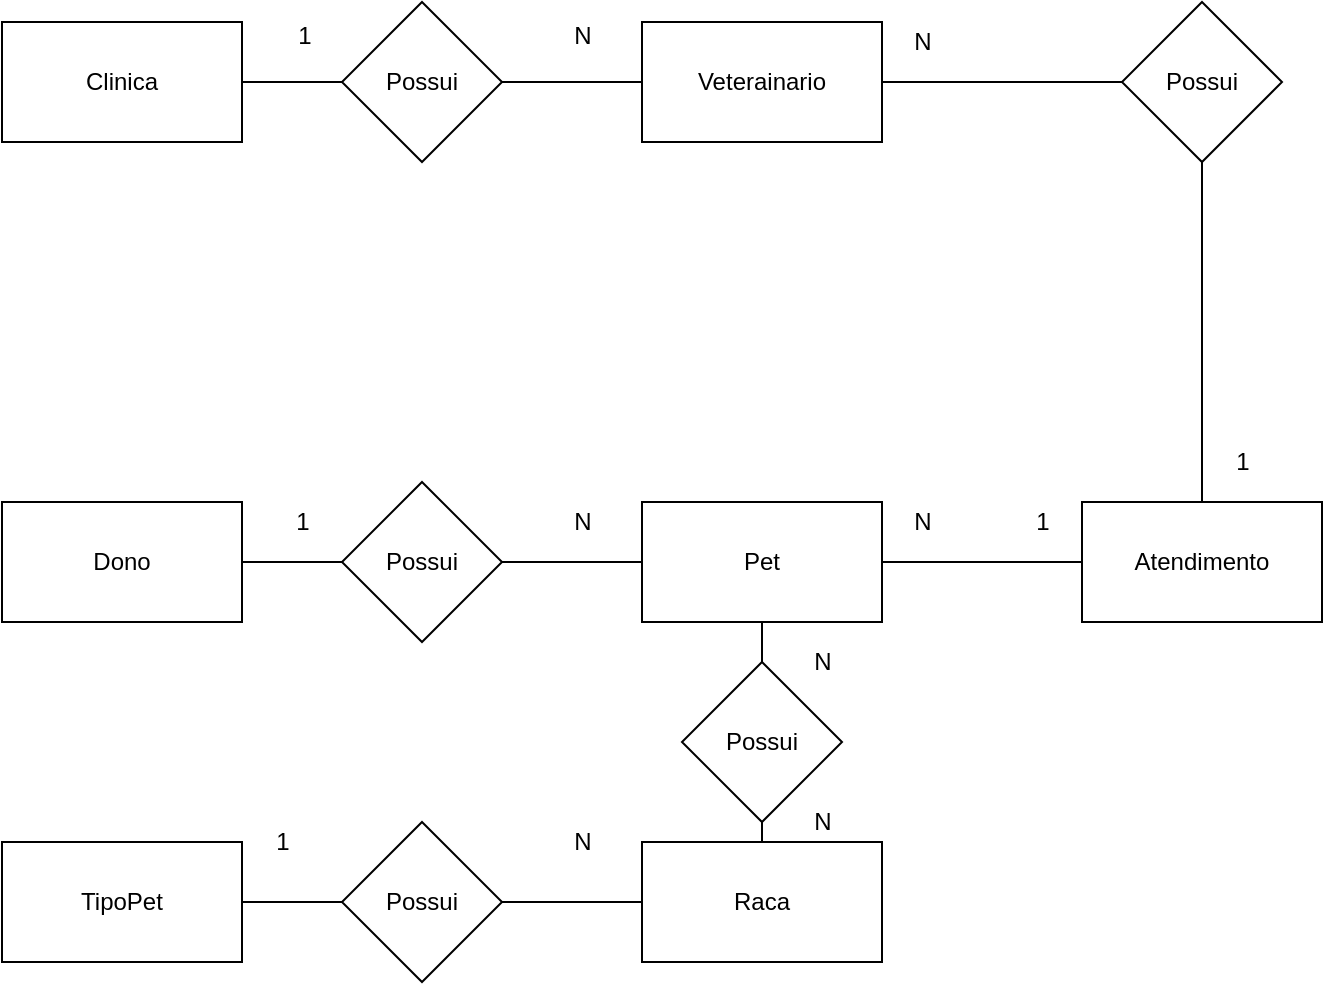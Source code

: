 <mxfile version="12.5.8" type="device" pages="4"><diagram id="fKq5GFA0PTf6coMCnszv" name="Conceitual"><mxGraphModel dx="1038" dy="531" grid="1" gridSize="10" guides="1" tooltips="1" connect="1" arrows="1" fold="1" page="1" pageScale="1" pageWidth="827" pageHeight="1169" math="0" shadow="0"><root><mxCell id="0"/><mxCell id="1" parent="0"/><mxCell id="CNKsDpynI9GaIOHdUvvq-9" style="edgeStyle=orthogonalEdgeStyle;rounded=0;orthogonalLoop=1;jettySize=auto;html=1;entryX=0.25;entryY=0.5;entryDx=0;entryDy=0;entryPerimeter=0;" edge="1" parent="1" source="CNKsDpynI9GaIOHdUvvq-1" target="CNKsDpynI9GaIOHdUvvq-8"><mxGeometry relative="1" as="geometry"/></mxCell><mxCell id="CNKsDpynI9GaIOHdUvvq-1" value="Clinica" style="rounded=0;whiteSpace=wrap;html=1;" vertex="1" parent="1"><mxGeometry x="80" y="90" width="120" height="60" as="geometry"/></mxCell><mxCell id="CNKsDpynI9GaIOHdUvvq-13" style="edgeStyle=orthogonalEdgeStyle;rounded=0;orthogonalLoop=1;jettySize=auto;html=1;strokeColor=#000000;endArrow=none;endFill=0;" edge="1" parent="1" source="CNKsDpynI9GaIOHdUvvq-2" target="CNKsDpynI9GaIOHdUvvq-8"><mxGeometry relative="1" as="geometry"/></mxCell><mxCell id="CNKsDpynI9GaIOHdUvvq-26" style="edgeStyle=orthogonalEdgeStyle;rounded=0;orthogonalLoop=1;jettySize=auto;html=1;endArrow=none;endFill=0;strokeColor=#000000;" edge="1" parent="1" source="CNKsDpynI9GaIOHdUvvq-2" target="CNKsDpynI9GaIOHdUvvq-25"><mxGeometry relative="1" as="geometry"/></mxCell><mxCell id="CNKsDpynI9GaIOHdUvvq-2" value="Veterainario" style="rounded=0;whiteSpace=wrap;html=1;" vertex="1" parent="1"><mxGeometry x="400" y="90" width="120" height="60" as="geometry"/></mxCell><mxCell id="CNKsDpynI9GaIOHdUvvq-17" style="edgeStyle=orthogonalEdgeStyle;rounded=0;orthogonalLoop=1;jettySize=auto;html=1;endArrow=none;endFill=0;strokeColor=#000000;" edge="1" parent="1" source="CNKsDpynI9GaIOHdUvvq-3" target="CNKsDpynI9GaIOHdUvvq-16"><mxGeometry relative="1" as="geometry"/></mxCell><mxCell id="CNKsDpynI9GaIOHdUvvq-3" value="Dono" style="rounded=0;whiteSpace=wrap;html=1;" vertex="1" parent="1"><mxGeometry x="80" y="330" width="120" height="60" as="geometry"/></mxCell><mxCell id="CNKsDpynI9GaIOHdUvvq-20" style="edgeStyle=orthogonalEdgeStyle;rounded=0;orthogonalLoop=1;jettySize=auto;html=1;endArrow=none;endFill=0;strokeColor=#000000;" edge="1" parent="1" source="CNKsDpynI9GaIOHdUvvq-4" target="CNKsDpynI9GaIOHdUvvq-5"><mxGeometry relative="1" as="geometry"/></mxCell><mxCell id="CNKsDpynI9GaIOHdUvvq-4" value="TipoPet" style="rounded=0;whiteSpace=wrap;html=1;" vertex="1" parent="1"><mxGeometry x="80" y="500" width="120" height="60" as="geometry"/></mxCell><mxCell id="CNKsDpynI9GaIOHdUvvq-5" value="Raca" style="rounded=0;whiteSpace=wrap;html=1;" vertex="1" parent="1"><mxGeometry x="400" y="500" width="120" height="60" as="geometry"/></mxCell><mxCell id="CNKsDpynI9GaIOHdUvvq-18" style="edgeStyle=orthogonalEdgeStyle;rounded=0;orthogonalLoop=1;jettySize=auto;html=1;entryX=1;entryY=0.5;entryDx=0;entryDy=0;endArrow=none;endFill=0;strokeColor=#000000;" edge="1" parent="1" source="CNKsDpynI9GaIOHdUvvq-6" target="CNKsDpynI9GaIOHdUvvq-16"><mxGeometry relative="1" as="geometry"/></mxCell><mxCell id="CNKsDpynI9GaIOHdUvvq-19" style="edgeStyle=orthogonalEdgeStyle;rounded=0;orthogonalLoop=1;jettySize=auto;html=1;endArrow=none;endFill=0;strokeColor=#000000;" edge="1" parent="1" source="CNKsDpynI9GaIOHdUvvq-6" target="CNKsDpynI9GaIOHdUvvq-5"><mxGeometry relative="1" as="geometry"/></mxCell><mxCell id="CNKsDpynI9GaIOHdUvvq-21" style="edgeStyle=orthogonalEdgeStyle;rounded=0;orthogonalLoop=1;jettySize=auto;html=1;endArrow=none;endFill=0;strokeColor=#000000;" edge="1" parent="1" source="CNKsDpynI9GaIOHdUvvq-6"><mxGeometry relative="1" as="geometry"><mxPoint x="630" y="360" as="targetPoint"/><Array as="points"><mxPoint x="610" y="360"/><mxPoint x="610" y="360"/></Array></mxGeometry></mxCell><mxCell id="CNKsDpynI9GaIOHdUvvq-6" value="Pet" style="rounded=0;whiteSpace=wrap;html=1;" vertex="1" parent="1"><mxGeometry x="400" y="330" width="120" height="60" as="geometry"/></mxCell><mxCell id="CNKsDpynI9GaIOHdUvvq-28" style="edgeStyle=orthogonalEdgeStyle;rounded=0;orthogonalLoop=1;jettySize=auto;html=1;endArrow=none;endFill=0;strokeColor=#000000;" edge="1" parent="1" source="CNKsDpynI9GaIOHdUvvq-7" target="CNKsDpynI9GaIOHdUvvq-25"><mxGeometry relative="1" as="geometry"/></mxCell><mxCell id="CNKsDpynI9GaIOHdUvvq-7" value="Atendimento" style="rounded=0;whiteSpace=wrap;html=1;" vertex="1" parent="1"><mxGeometry x="620" y="330" width="120" height="60" as="geometry"/></mxCell><mxCell id="CNKsDpynI9GaIOHdUvvq-8" value="Possui" style="rhombus;whiteSpace=wrap;html=1;" vertex="1" parent="1"><mxGeometry x="250" y="80" width="80" height="80" as="geometry"/></mxCell><mxCell id="CNKsDpynI9GaIOHdUvvq-14" value="1" style="text;html=1;align=center;verticalAlign=middle;resizable=0;points=[];autosize=1;" vertex="1" parent="1"><mxGeometry x="221" y="87" width="20" height="20" as="geometry"/></mxCell><mxCell id="CNKsDpynI9GaIOHdUvvq-15" value="N" style="text;html=1;align=center;verticalAlign=middle;resizable=0;points=[];autosize=1;" vertex="1" parent="1"><mxGeometry x="360" y="87" width="20" height="20" as="geometry"/></mxCell><mxCell id="CNKsDpynI9GaIOHdUvvq-16" value="Possui" style="rhombus;whiteSpace=wrap;html=1;" vertex="1" parent="1"><mxGeometry x="250" y="320" width="80" height="80" as="geometry"/></mxCell><mxCell id="CNKsDpynI9GaIOHdUvvq-24" value="Possui" style="rhombus;whiteSpace=wrap;html=1;" vertex="1" parent="1"><mxGeometry x="250" y="490" width="80" height="80" as="geometry"/></mxCell><mxCell id="CNKsDpynI9GaIOHdUvvq-25" value="Possui" style="rhombus;whiteSpace=wrap;html=1;" vertex="1" parent="1"><mxGeometry x="640" y="80" width="80" height="80" as="geometry"/></mxCell><mxCell id="CNKsDpynI9GaIOHdUvvq-29" value="1" style="text;html=1;align=center;verticalAlign=middle;resizable=0;points=[];autosize=1;" vertex="1" parent="1"><mxGeometry x="220" y="330" width="20" height="20" as="geometry"/></mxCell><mxCell id="CNKsDpynI9GaIOHdUvvq-30" value="N" style="text;html=1;align=center;verticalAlign=middle;resizable=0;points=[];autosize=1;" vertex="1" parent="1"><mxGeometry x="360" y="330" width="20" height="20" as="geometry"/></mxCell><mxCell id="CNKsDpynI9GaIOHdUvvq-31" value="N" style="text;html=1;align=center;verticalAlign=middle;resizable=0;points=[];autosize=1;" vertex="1" parent="1"><mxGeometry x="360" y="490" width="20" height="20" as="geometry"/></mxCell><mxCell id="CNKsDpynI9GaIOHdUvvq-32" value="1" style="text;html=1;align=center;verticalAlign=middle;resizable=0;points=[];autosize=1;" vertex="1" parent="1"><mxGeometry x="210" y="490" width="20" height="20" as="geometry"/></mxCell><mxCell id="CNKsDpynI9GaIOHdUvvq-34" value="Possui" style="rhombus;whiteSpace=wrap;html=1;" vertex="1" parent="1"><mxGeometry x="420" y="410" width="80" height="80" as="geometry"/></mxCell><mxCell id="CNKsDpynI9GaIOHdUvvq-35" value="N" style="text;html=1;align=center;verticalAlign=middle;resizable=0;points=[];autosize=1;" vertex="1" parent="1"><mxGeometry x="530" y="90" width="20" height="20" as="geometry"/></mxCell><mxCell id="CNKsDpynI9GaIOHdUvvq-36" value="1" style="text;html=1;align=center;verticalAlign=middle;resizable=0;points=[];autosize=1;" vertex="1" parent="1"><mxGeometry x="690" y="300" width="20" height="20" as="geometry"/></mxCell><mxCell id="CNKsDpynI9GaIOHdUvvq-37" value="1" style="text;html=1;align=center;verticalAlign=middle;resizable=0;points=[];autosize=1;" vertex="1" parent="1"><mxGeometry x="590" y="330" width="20" height="20" as="geometry"/></mxCell><mxCell id="CNKsDpynI9GaIOHdUvvq-38" value="N" style="text;html=1;align=center;verticalAlign=middle;resizable=0;points=[];autosize=1;" vertex="1" parent="1"><mxGeometry x="530" y="330" width="20" height="20" as="geometry"/></mxCell><mxCell id="CNKsDpynI9GaIOHdUvvq-39" value="N" style="text;html=1;align=center;verticalAlign=middle;resizable=0;points=[];autosize=1;" vertex="1" parent="1"><mxGeometry x="480" y="400" width="20" height="20" as="geometry"/></mxCell><mxCell id="CNKsDpynI9GaIOHdUvvq-40" value="N" style="text;html=1;align=center;verticalAlign=middle;resizable=0;points=[];autosize=1;" vertex="1" parent="1"><mxGeometry x="480" y="480" width="20" height="20" as="geometry"/></mxCell></root></mxGraphModel></diagram><diagram id="gGIRLxVgxBj8NI10n_dP" name="Lógico"><mxGraphModel dx="1038" dy="580" grid="1" gridSize="10" guides="1" tooltips="1" connect="1" arrows="1" fold="1" page="1" pageScale="1" pageWidth="827" pageHeight="1169" math="0" shadow="0"><root><mxCell id="Gizi31nJMVWp2FzmYuX1-0"/><mxCell id="Gizi31nJMVWp2FzmYuX1-1" parent="Gizi31nJMVWp2FzmYuX1-0"/><mxCell id="TBB7XOvI_fIXVYLUIfc2-0" value="Clinica" style="swimlane;fontStyle=0;childLayout=stackLayout;horizontal=1;startSize=26;fillColor=#e0e0e0;horizontalStack=0;resizeParent=1;resizeParentMax=0;resizeLast=0;collapsible=1;marginBottom=0;swimlaneFillColor=#ffffff;align=center;fontSize=14;" vertex="1" parent="Gizi31nJMVWp2FzmYuX1-1"><mxGeometry x="40" y="20" width="160" height="118" as="geometry"/></mxCell><mxCell id="TBB7XOvI_fIXVYLUIfc2-1" value="IDClinica" style="shape=partialRectangle;top=0;left=0;right=0;bottom=1;align=left;verticalAlign=middle;fillColor=none;spacingLeft=34;spacingRight=4;overflow=hidden;rotatable=0;points=[[0,0.5],[1,0.5]];portConstraint=eastwest;dropTarget=0;fontStyle=5;fontSize=12;" vertex="1" parent="TBB7XOvI_fIXVYLUIfc2-0"><mxGeometry y="26" width="160" height="30" as="geometry"/></mxCell><mxCell id="TBB7XOvI_fIXVYLUIfc2-2" value="PK" style="shape=partialRectangle;top=0;left=0;bottom=0;fillColor=none;align=left;verticalAlign=middle;spacingLeft=4;spacingRight=4;overflow=hidden;rotatable=0;points=[];portConstraint=eastwest;part=1;fontSize=12;" vertex="1" connectable="0" parent="TBB7XOvI_fIXVYLUIfc2-1"><mxGeometry width="30" height="30" as="geometry"/></mxCell><mxCell id="TBB7XOvI_fIXVYLUIfc2-3" value="Endereco" style="shape=partialRectangle;top=0;left=0;right=0;bottom=0;align=left;verticalAlign=top;fillColor=none;spacingLeft=34;spacingRight=4;overflow=hidden;rotatable=0;points=[[0,0.5],[1,0.5]];portConstraint=eastwest;dropTarget=0;fontSize=12;" vertex="1" parent="TBB7XOvI_fIXVYLUIfc2-0"><mxGeometry y="56" width="160" height="26" as="geometry"/></mxCell><mxCell id="TBB7XOvI_fIXVYLUIfc2-4" value="" style="shape=partialRectangle;top=0;left=0;bottom=0;fillColor=none;align=left;verticalAlign=top;spacingLeft=4;spacingRight=4;overflow=hidden;rotatable=0;points=[];portConstraint=eastwest;part=1;fontSize=12;" vertex="1" connectable="0" parent="TBB7XOvI_fIXVYLUIfc2-3"><mxGeometry width="30" height="26" as="geometry"/></mxCell><mxCell id="TBB7XOvI_fIXVYLUIfc2-5" value="RazaoSocial" style="shape=partialRectangle;top=0;left=0;right=0;bottom=0;align=left;verticalAlign=top;fillColor=none;spacingLeft=34;spacingRight=4;overflow=hidden;rotatable=0;points=[[0,0.5],[1,0.5]];portConstraint=eastwest;dropTarget=0;fontSize=12;" vertex="1" parent="TBB7XOvI_fIXVYLUIfc2-0"><mxGeometry y="82" width="160" height="26" as="geometry"/></mxCell><mxCell id="TBB7XOvI_fIXVYLUIfc2-6" value="" style="shape=partialRectangle;top=0;left=0;bottom=0;fillColor=none;align=left;verticalAlign=top;spacingLeft=4;spacingRight=4;overflow=hidden;rotatable=0;points=[];portConstraint=eastwest;part=1;fontSize=12;" vertex="1" connectable="0" parent="TBB7XOvI_fIXVYLUIfc2-5"><mxGeometry width="30" height="26" as="geometry"/></mxCell><mxCell id="TBB7XOvI_fIXVYLUIfc2-9" value="" style="shape=partialRectangle;top=0;left=0;right=0;bottom=0;align=left;verticalAlign=top;fillColor=none;spacingLeft=34;spacingRight=4;overflow=hidden;rotatable=0;points=[[0,0.5],[1,0.5]];portConstraint=eastwest;dropTarget=0;fontSize=12;" vertex="1" parent="TBB7XOvI_fIXVYLUIfc2-0"><mxGeometry y="108" width="160" height="10" as="geometry"/></mxCell><mxCell id="TBB7XOvI_fIXVYLUIfc2-10" value="" style="shape=partialRectangle;top=0;left=0;bottom=0;fillColor=none;align=left;verticalAlign=top;spacingLeft=4;spacingRight=4;overflow=hidden;rotatable=0;points=[];portConstraint=eastwest;part=1;fontSize=12;" vertex="1" connectable="0" parent="TBB7XOvI_fIXVYLUIfc2-9"><mxGeometry width="30" height="10" as="geometry"/></mxCell><mxCell id="TBB7XOvI_fIXVYLUIfc2-13" value="Dono" style="swimlane;fontStyle=0;childLayout=stackLayout;horizontal=1;startSize=26;fillColor=#e0e0e0;horizontalStack=0;resizeParent=1;resizeParentMax=0;resizeLast=0;collapsible=1;marginBottom=0;swimlaneFillColor=#ffffff;align=center;fontSize=14;" vertex="1" parent="Gizi31nJMVWp2FzmYuX1-1"><mxGeometry x="40" y="200" width="160" height="92" as="geometry"/></mxCell><mxCell id="TBB7XOvI_fIXVYLUIfc2-14" value="IDDono" style="shape=partialRectangle;top=0;left=0;right=0;bottom=1;align=left;verticalAlign=middle;fillColor=none;spacingLeft=34;spacingRight=4;overflow=hidden;rotatable=0;points=[[0,0.5],[1,0.5]];portConstraint=eastwest;dropTarget=0;fontStyle=5;fontSize=12;" vertex="1" parent="TBB7XOvI_fIXVYLUIfc2-13"><mxGeometry y="26" width="160" height="30" as="geometry"/></mxCell><mxCell id="TBB7XOvI_fIXVYLUIfc2-15" value="PK" style="shape=partialRectangle;top=0;left=0;bottom=0;fillColor=none;align=left;verticalAlign=middle;spacingLeft=4;spacingRight=4;overflow=hidden;rotatable=0;points=[];portConstraint=eastwest;part=1;fontSize=12;" vertex="1" connectable="0" parent="TBB7XOvI_fIXVYLUIfc2-14"><mxGeometry width="30" height="30" as="geometry"/></mxCell><mxCell id="TBB7XOvI_fIXVYLUIfc2-16" value="Nome" style="shape=partialRectangle;top=0;left=0;right=0;bottom=0;align=left;verticalAlign=top;fillColor=none;spacingLeft=34;spacingRight=4;overflow=hidden;rotatable=0;points=[[0,0.5],[1,0.5]];portConstraint=eastwest;dropTarget=0;fontSize=12;" vertex="1" parent="TBB7XOvI_fIXVYLUIfc2-13"><mxGeometry y="56" width="160" height="26" as="geometry"/></mxCell><mxCell id="TBB7XOvI_fIXVYLUIfc2-17" value="" style="shape=partialRectangle;top=0;left=0;bottom=0;fillColor=none;align=left;verticalAlign=top;spacingLeft=4;spacingRight=4;overflow=hidden;rotatable=0;points=[];portConstraint=eastwest;part=1;fontSize=12;" vertex="1" connectable="0" parent="TBB7XOvI_fIXVYLUIfc2-16"><mxGeometry width="30" height="26" as="geometry"/></mxCell><mxCell id="TBB7XOvI_fIXVYLUIfc2-22" value="" style="shape=partialRectangle;top=0;left=0;right=0;bottom=0;align=left;verticalAlign=top;fillColor=none;spacingLeft=34;spacingRight=4;overflow=hidden;rotatable=0;points=[[0,0.5],[1,0.5]];portConstraint=eastwest;dropTarget=0;fontSize=12;" vertex="1" parent="TBB7XOvI_fIXVYLUIfc2-13"><mxGeometry y="82" width="160" height="10" as="geometry"/></mxCell><mxCell id="TBB7XOvI_fIXVYLUIfc2-23" value="" style="shape=partialRectangle;top=0;left=0;bottom=0;fillColor=none;align=left;verticalAlign=top;spacingLeft=4;spacingRight=4;overflow=hidden;rotatable=0;points=[];portConstraint=eastwest;part=1;fontSize=12;" vertex="1" connectable="0" parent="TBB7XOvI_fIXVYLUIfc2-22"><mxGeometry width="30" height="10" as="geometry"/></mxCell><mxCell id="TBB7XOvI_fIXVYLUIfc2-24" value="TipoPet" style="swimlane;fontStyle=0;childLayout=stackLayout;horizontal=1;startSize=26;fillColor=#e0e0e0;horizontalStack=0;resizeParent=1;resizeParentMax=0;resizeLast=0;collapsible=1;marginBottom=0;swimlaneFillColor=#ffffff;align=center;fontSize=14;" vertex="1" parent="Gizi31nJMVWp2FzmYuX1-1"><mxGeometry x="40" y="400" width="160" height="82" as="geometry"/></mxCell><mxCell id="TBB7XOvI_fIXVYLUIfc2-25" value="IDTipoPet" style="shape=partialRectangle;top=0;left=0;right=0;bottom=1;align=left;verticalAlign=middle;fillColor=none;spacingLeft=34;spacingRight=4;overflow=hidden;rotatable=0;points=[[0,0.5],[1,0.5]];portConstraint=eastwest;dropTarget=0;fontStyle=5;fontSize=12;" vertex="1" parent="TBB7XOvI_fIXVYLUIfc2-24"><mxGeometry y="26" width="160" height="30" as="geometry"/></mxCell><mxCell id="TBB7XOvI_fIXVYLUIfc2-26" value="PK" style="shape=partialRectangle;top=0;left=0;bottom=0;fillColor=none;align=left;verticalAlign=middle;spacingLeft=4;spacingRight=4;overflow=hidden;rotatable=0;points=[];portConstraint=eastwest;part=1;fontSize=12;" vertex="1" connectable="0" parent="TBB7XOvI_fIXVYLUIfc2-25"><mxGeometry width="30" height="30" as="geometry"/></mxCell><mxCell id="TBB7XOvI_fIXVYLUIfc2-27" value="Titulo" style="shape=partialRectangle;top=0;left=0;right=0;bottom=0;align=left;verticalAlign=top;fillColor=none;spacingLeft=34;spacingRight=4;overflow=hidden;rotatable=0;points=[[0,0.5],[1,0.5]];portConstraint=eastwest;dropTarget=0;fontSize=12;" vertex="1" parent="TBB7XOvI_fIXVYLUIfc2-24"><mxGeometry y="56" width="160" height="26" as="geometry"/></mxCell><mxCell id="TBB7XOvI_fIXVYLUIfc2-28" value="" style="shape=partialRectangle;top=0;left=0;bottom=0;fillColor=none;align=left;verticalAlign=top;spacingLeft=4;spacingRight=4;overflow=hidden;rotatable=0;points=[];portConstraint=eastwest;part=1;fontSize=12;" vertex="1" connectable="0" parent="TBB7XOvI_fIXVYLUIfc2-27"><mxGeometry width="30" height="26" as="geometry"/></mxCell><mxCell id="TBB7XOvI_fIXVYLUIfc2-37" value="Raca" style="swimlane;fontStyle=0;childLayout=stackLayout;horizontal=1;startSize=26;fillColor=#e0e0e0;horizontalStack=0;resizeParent=1;resizeParentMax=0;resizeLast=0;collapsible=1;marginBottom=0;swimlaneFillColor=#ffffff;align=center;fontSize=14;" vertex="1" parent="Gizi31nJMVWp2FzmYuX1-1"><mxGeometry x="280" y="400" width="160" height="118" as="geometry"/></mxCell><mxCell id="TBB7XOvI_fIXVYLUIfc2-38" value="IDRaca" style="shape=partialRectangle;top=0;left=0;right=0;bottom=1;align=left;verticalAlign=middle;fillColor=none;spacingLeft=34;spacingRight=4;overflow=hidden;rotatable=0;points=[[0,0.5],[1,0.5]];portConstraint=eastwest;dropTarget=0;fontStyle=5;fontSize=12;" vertex="1" parent="TBB7XOvI_fIXVYLUIfc2-37"><mxGeometry y="26" width="160" height="30" as="geometry"/></mxCell><mxCell id="TBB7XOvI_fIXVYLUIfc2-39" value="PK" style="shape=partialRectangle;top=0;left=0;bottom=0;fillColor=none;align=left;verticalAlign=middle;spacingLeft=4;spacingRight=4;overflow=hidden;rotatable=0;points=[];portConstraint=eastwest;part=1;fontSize=12;" vertex="1" connectable="0" parent="TBB7XOvI_fIXVYLUIfc2-38"><mxGeometry width="30" height="30" as="geometry"/></mxCell><mxCell id="TBB7XOvI_fIXVYLUIfc2-40" value="Titulo" style="shape=partialRectangle;top=0;left=0;right=0;bottom=0;align=left;verticalAlign=top;fillColor=none;spacingLeft=34;spacingRight=4;overflow=hidden;rotatable=0;points=[[0,0.5],[1,0.5]];portConstraint=eastwest;dropTarget=0;fontSize=12;" vertex="1" parent="TBB7XOvI_fIXVYLUIfc2-37"><mxGeometry y="56" width="160" height="26" as="geometry"/></mxCell><mxCell id="TBB7XOvI_fIXVYLUIfc2-41" value="" style="shape=partialRectangle;top=0;left=0;bottom=0;fillColor=none;align=left;verticalAlign=top;spacingLeft=4;spacingRight=4;overflow=hidden;rotatable=0;points=[];portConstraint=eastwest;part=1;fontSize=12;" vertex="1" connectable="0" parent="TBB7XOvI_fIXVYLUIfc2-40"><mxGeometry width="30" height="26" as="geometry"/></mxCell><mxCell id="TBB7XOvI_fIXVYLUIfc2-42" value="IDTipoPet" style="shape=partialRectangle;top=0;left=0;right=0;bottom=0;align=left;verticalAlign=top;fillColor=none;spacingLeft=34;spacingRight=4;overflow=hidden;rotatable=0;points=[[0,0.5],[1,0.5]];portConstraint=eastwest;dropTarget=0;fontSize=12;" vertex="1" parent="TBB7XOvI_fIXVYLUIfc2-37"><mxGeometry y="82" width="160" height="26" as="geometry"/></mxCell><mxCell id="TBB7XOvI_fIXVYLUIfc2-43" value="FK" style="shape=partialRectangle;top=0;left=0;bottom=0;fillColor=none;align=left;verticalAlign=top;spacingLeft=4;spacingRight=4;overflow=hidden;rotatable=0;points=[];portConstraint=eastwest;part=1;fontSize=12;" vertex="1" connectable="0" parent="TBB7XOvI_fIXVYLUIfc2-42"><mxGeometry width="30" height="26" as="geometry"/></mxCell><mxCell id="TBB7XOvI_fIXVYLUIfc2-46" value="" style="shape=partialRectangle;top=0;left=0;right=0;bottom=0;align=left;verticalAlign=top;fillColor=none;spacingLeft=34;spacingRight=4;overflow=hidden;rotatable=0;points=[[0,0.5],[1,0.5]];portConstraint=eastwest;dropTarget=0;fontSize=12;" vertex="1" parent="TBB7XOvI_fIXVYLUIfc2-37"><mxGeometry y="108" width="160" height="10" as="geometry"/></mxCell><mxCell id="TBB7XOvI_fIXVYLUIfc2-47" value="" style="shape=partialRectangle;top=0;left=0;bottom=0;fillColor=none;align=left;verticalAlign=top;spacingLeft=4;spacingRight=4;overflow=hidden;rotatable=0;points=[];portConstraint=eastwest;part=1;fontSize=12;" vertex="1" connectable="0" parent="TBB7XOvI_fIXVYLUIfc2-46"><mxGeometry width="30" height="10" as="geometry"/></mxCell><mxCell id="TBB7XOvI_fIXVYLUIfc2-50" value="Veterinario" style="swimlane;fontStyle=0;childLayout=stackLayout;horizontal=1;startSize=26;fillColor=#e0e0e0;horizontalStack=0;resizeParent=1;resizeParentMax=0;resizeLast=0;collapsible=1;marginBottom=0;swimlaneFillColor=#ffffff;align=center;fontSize=14;" vertex="1" parent="Gizi31nJMVWp2FzmYuX1-1"><mxGeometry x="280" y="20" width="160" height="118" as="geometry"/></mxCell><mxCell id="TBB7XOvI_fIXVYLUIfc2-51" value="IDVeterinario" style="shape=partialRectangle;top=0;left=0;right=0;bottom=1;align=left;verticalAlign=middle;fillColor=none;spacingLeft=34;spacingRight=4;overflow=hidden;rotatable=0;points=[[0,0.5],[1,0.5]];portConstraint=eastwest;dropTarget=0;fontStyle=5;fontSize=12;" vertex="1" parent="TBB7XOvI_fIXVYLUIfc2-50"><mxGeometry y="26" width="160" height="30" as="geometry"/></mxCell><mxCell id="TBB7XOvI_fIXVYLUIfc2-52" value="PK" style="shape=partialRectangle;top=0;left=0;bottom=0;fillColor=none;align=left;verticalAlign=middle;spacingLeft=4;spacingRight=4;overflow=hidden;rotatable=0;points=[];portConstraint=eastwest;part=1;fontSize=12;" vertex="1" connectable="0" parent="TBB7XOvI_fIXVYLUIfc2-51"><mxGeometry width="30" height="30" as="geometry"/></mxCell><mxCell id="TBB7XOvI_fIXVYLUIfc2-53" value="Nome" style="shape=partialRectangle;top=0;left=0;right=0;bottom=0;align=left;verticalAlign=top;fillColor=none;spacingLeft=34;spacingRight=4;overflow=hidden;rotatable=0;points=[[0,0.5],[1,0.5]];portConstraint=eastwest;dropTarget=0;fontSize=12;" vertex="1" parent="TBB7XOvI_fIXVYLUIfc2-50"><mxGeometry y="56" width="160" height="26" as="geometry"/></mxCell><mxCell id="TBB7XOvI_fIXVYLUIfc2-54" value="" style="shape=partialRectangle;top=0;left=0;bottom=0;fillColor=none;align=left;verticalAlign=top;spacingLeft=4;spacingRight=4;overflow=hidden;rotatable=0;points=[];portConstraint=eastwest;part=1;fontSize=12;" vertex="1" connectable="0" parent="TBB7XOvI_fIXVYLUIfc2-53"><mxGeometry width="30" height="26" as="geometry"/></mxCell><mxCell id="TBB7XOvI_fIXVYLUIfc2-55" value="CRMV" style="shape=partialRectangle;top=0;left=0;right=0;bottom=0;align=left;verticalAlign=top;fillColor=none;spacingLeft=34;spacingRight=4;overflow=hidden;rotatable=0;points=[[0,0.5],[1,0.5]];portConstraint=eastwest;dropTarget=0;fontSize=12;" vertex="1" parent="TBB7XOvI_fIXVYLUIfc2-50"><mxGeometry y="82" width="160" height="26" as="geometry"/></mxCell><mxCell id="TBB7XOvI_fIXVYLUIfc2-56" value="" style="shape=partialRectangle;top=0;left=0;bottom=0;fillColor=none;align=left;verticalAlign=top;spacingLeft=4;spacingRight=4;overflow=hidden;rotatable=0;points=[];portConstraint=eastwest;part=1;fontSize=12;" vertex="1" connectable="0" parent="TBB7XOvI_fIXVYLUIfc2-55"><mxGeometry width="30" height="26" as="geometry"/></mxCell><mxCell id="TBB7XOvI_fIXVYLUIfc2-59" value="" style="shape=partialRectangle;top=0;left=0;right=0;bottom=0;align=left;verticalAlign=top;fillColor=none;spacingLeft=34;spacingRight=4;overflow=hidden;rotatable=0;points=[[0,0.5],[1,0.5]];portConstraint=eastwest;dropTarget=0;fontSize=12;" vertex="1" parent="TBB7XOvI_fIXVYLUIfc2-50"><mxGeometry y="108" width="160" height="10" as="geometry"/></mxCell><mxCell id="TBB7XOvI_fIXVYLUIfc2-60" value="" style="shape=partialRectangle;top=0;left=0;bottom=0;fillColor=none;align=left;verticalAlign=top;spacingLeft=4;spacingRight=4;overflow=hidden;rotatable=0;points=[];portConstraint=eastwest;part=1;fontSize=12;" vertex="1" connectable="0" parent="TBB7XOvI_fIXVYLUIfc2-59"><mxGeometry width="30" height="10" as="geometry"/></mxCell><mxCell id="TBB7XOvI_fIXVYLUIfc2-61" value="Atendimento" style="swimlane;fontStyle=0;childLayout=stackLayout;horizontal=1;startSize=26;fillColor=#e0e0e0;horizontalStack=0;resizeParent=1;resizeParentMax=0;resizeLast=0;collapsible=1;marginBottom=0;swimlaneFillColor=#ffffff;align=center;fontSize=14;" vertex="1" parent="Gizi31nJMVWp2FzmYuX1-1"><mxGeometry x="590" y="200" width="160" height="160" as="geometry"/></mxCell><mxCell id="TBB7XOvI_fIXVYLUIfc2-62" value="IDAtendimento" style="shape=partialRectangle;top=0;left=0;right=0;bottom=1;align=left;verticalAlign=middle;fillColor=none;spacingLeft=34;spacingRight=4;overflow=hidden;rotatable=0;points=[[0,0.5],[1,0.5]];portConstraint=eastwest;dropTarget=0;fontStyle=5;fontSize=12;" vertex="1" parent="TBB7XOvI_fIXVYLUIfc2-61"><mxGeometry y="26" width="160" height="30" as="geometry"/></mxCell><mxCell id="TBB7XOvI_fIXVYLUIfc2-63" value="PK" style="shape=partialRectangle;top=0;left=0;bottom=0;fillColor=none;align=left;verticalAlign=middle;spacingLeft=4;spacingRight=4;overflow=hidden;rotatable=0;points=[];portConstraint=eastwest;part=1;fontSize=12;" vertex="1" connectable="0" parent="TBB7XOvI_fIXVYLUIfc2-62"><mxGeometry width="30" height="30" as="geometry"/></mxCell><mxCell id="TBB7XOvI_fIXVYLUIfc2-64" value="Data" style="shape=partialRectangle;top=0;left=0;right=0;bottom=0;align=left;verticalAlign=top;fillColor=none;spacingLeft=34;spacingRight=4;overflow=hidden;rotatable=0;points=[[0,0.5],[1,0.5]];portConstraint=eastwest;dropTarget=0;fontSize=12;" vertex="1" parent="TBB7XOvI_fIXVYLUIfc2-61"><mxGeometry y="56" width="160" height="26" as="geometry"/></mxCell><mxCell id="TBB7XOvI_fIXVYLUIfc2-65" value="" style="shape=partialRectangle;top=0;left=0;bottom=0;fillColor=none;align=left;verticalAlign=top;spacingLeft=4;spacingRight=4;overflow=hidden;rotatable=0;points=[];portConstraint=eastwest;part=1;fontSize=12;" vertex="1" connectable="0" parent="TBB7XOvI_fIXVYLUIfc2-64"><mxGeometry width="30" height="26" as="geometry"/></mxCell><mxCell id="TBB7XOvI_fIXVYLUIfc2-66" value="IDVet" style="shape=partialRectangle;top=0;left=0;right=0;bottom=0;align=left;verticalAlign=top;fillColor=none;spacingLeft=34;spacingRight=4;overflow=hidden;rotatable=0;points=[[0,0.5],[1,0.5]];portConstraint=eastwest;dropTarget=0;fontSize=12;" vertex="1" parent="TBB7XOvI_fIXVYLUIfc2-61"><mxGeometry y="82" width="160" height="26" as="geometry"/></mxCell><mxCell id="TBB7XOvI_fIXVYLUIfc2-67" value="FK" style="shape=partialRectangle;top=0;left=0;bottom=0;fillColor=none;align=left;verticalAlign=top;spacingLeft=4;spacingRight=4;overflow=hidden;rotatable=0;points=[];portConstraint=eastwest;part=1;fontSize=12;" vertex="1" connectable="0" parent="TBB7XOvI_fIXVYLUIfc2-66"><mxGeometry width="30" height="26" as="geometry"/></mxCell><mxCell id="TBB7XOvI_fIXVYLUIfc2-68" value="IDPet" style="shape=partialRectangle;top=0;left=0;right=0;bottom=0;align=left;verticalAlign=top;fillColor=none;spacingLeft=34;spacingRight=4;overflow=hidden;rotatable=0;points=[[0,0.5],[1,0.5]];portConstraint=eastwest;dropTarget=0;fontSize=12;" vertex="1" parent="TBB7XOvI_fIXVYLUIfc2-61"><mxGeometry y="108" width="160" height="26" as="geometry"/></mxCell><mxCell id="TBB7XOvI_fIXVYLUIfc2-69" value="FK" style="shape=partialRectangle;top=0;left=0;bottom=0;fillColor=none;align=left;verticalAlign=top;spacingLeft=4;spacingRight=4;overflow=hidden;rotatable=0;points=[];portConstraint=eastwest;part=1;fontSize=12;" vertex="1" connectable="0" parent="TBB7XOvI_fIXVYLUIfc2-68"><mxGeometry width="30" height="26" as="geometry"/></mxCell><mxCell id="TBB7XOvI_fIXVYLUIfc2-70" value="Descricao" style="shape=partialRectangle;top=0;left=0;right=0;bottom=0;align=left;verticalAlign=top;fillColor=none;spacingLeft=34;spacingRight=4;overflow=hidden;rotatable=0;points=[[0,0.5],[1,0.5]];portConstraint=eastwest;dropTarget=0;fontSize=12;" vertex="1" parent="TBB7XOvI_fIXVYLUIfc2-61"><mxGeometry y="134" width="160" height="26" as="geometry"/></mxCell><mxCell id="TBB7XOvI_fIXVYLUIfc2-71" value="" style="shape=partialRectangle;top=0;left=0;bottom=0;fillColor=none;align=left;verticalAlign=top;spacingLeft=4;spacingRight=4;overflow=hidden;rotatable=0;points=[];portConstraint=eastwest;part=1;fontSize=12;" vertex="1" connectable="0" parent="TBB7XOvI_fIXVYLUIfc2-70"><mxGeometry width="30" height="26" as="geometry"/></mxCell><mxCell id="TBB7XOvI_fIXVYLUIfc2-74" value="Pet" style="swimlane;fontStyle=0;childLayout=stackLayout;horizontal=1;startSize=26;fillColor=#e0e0e0;horizontalStack=0;resizeParent=1;resizeParentMax=0;resizeLast=0;collapsible=1;marginBottom=0;swimlaneFillColor=#ffffff;align=center;fontSize=14;" vertex="1" parent="Gizi31nJMVWp2FzmYuX1-1"><mxGeometry x="280" y="200" width="160" height="160" as="geometry"/></mxCell><mxCell id="TBB7XOvI_fIXVYLUIfc2-75" value="IDPet" style="shape=partialRectangle;top=0;left=0;right=0;bottom=1;align=left;verticalAlign=middle;fillColor=none;spacingLeft=34;spacingRight=4;overflow=hidden;rotatable=0;points=[[0,0.5],[1,0.5]];portConstraint=eastwest;dropTarget=0;fontStyle=5;fontSize=12;" vertex="1" parent="TBB7XOvI_fIXVYLUIfc2-74"><mxGeometry y="26" width="160" height="30" as="geometry"/></mxCell><mxCell id="TBB7XOvI_fIXVYLUIfc2-76" value="PK" style="shape=partialRectangle;top=0;left=0;bottom=0;fillColor=none;align=left;verticalAlign=middle;spacingLeft=4;spacingRight=4;overflow=hidden;rotatable=0;points=[];portConstraint=eastwest;part=1;fontSize=12;" vertex="1" connectable="0" parent="TBB7XOvI_fIXVYLUIfc2-75"><mxGeometry width="30" height="30" as="geometry"/></mxCell><mxCell id="TBB7XOvI_fIXVYLUIfc2-77" value="Nome" style="shape=partialRectangle;top=0;left=0;right=0;bottom=0;align=left;verticalAlign=top;fillColor=none;spacingLeft=34;spacingRight=4;overflow=hidden;rotatable=0;points=[[0,0.5],[1,0.5]];portConstraint=eastwest;dropTarget=0;fontSize=12;" vertex="1" parent="TBB7XOvI_fIXVYLUIfc2-74"><mxGeometry y="56" width="160" height="26" as="geometry"/></mxCell><mxCell id="TBB7XOvI_fIXVYLUIfc2-78" value="" style="shape=partialRectangle;top=0;left=0;bottom=0;fillColor=none;align=left;verticalAlign=top;spacingLeft=4;spacingRight=4;overflow=hidden;rotatable=0;points=[];portConstraint=eastwest;part=1;fontSize=12;" vertex="1" connectable="0" parent="TBB7XOvI_fIXVYLUIfc2-77"><mxGeometry width="30" height="26" as="geometry"/></mxCell><mxCell id="TBB7XOvI_fIXVYLUIfc2-79" value="IDDono" style="shape=partialRectangle;top=0;left=0;right=0;bottom=0;align=left;verticalAlign=top;fillColor=none;spacingLeft=34;spacingRight=4;overflow=hidden;rotatable=0;points=[[0,0.5],[1,0.5]];portConstraint=eastwest;dropTarget=0;fontSize=12;" vertex="1" parent="TBB7XOvI_fIXVYLUIfc2-74"><mxGeometry y="82" width="160" height="26" as="geometry"/></mxCell><mxCell id="TBB7XOvI_fIXVYLUIfc2-80" value="FK" style="shape=partialRectangle;top=0;left=0;bottom=0;fillColor=none;align=left;verticalAlign=top;spacingLeft=4;spacingRight=4;overflow=hidden;rotatable=0;points=[];portConstraint=eastwest;part=1;fontSize=12;" vertex="1" connectable="0" parent="TBB7XOvI_fIXVYLUIfc2-79"><mxGeometry width="30" height="26" as="geometry"/></mxCell><mxCell id="TBB7XOvI_fIXVYLUIfc2-81" value="IDRaca" style="shape=partialRectangle;top=0;left=0;right=0;bottom=0;align=left;verticalAlign=top;fillColor=none;spacingLeft=34;spacingRight=4;overflow=hidden;rotatable=0;points=[[0,0.5],[1,0.5]];portConstraint=eastwest;dropTarget=0;fontSize=12;" vertex="1" parent="TBB7XOvI_fIXVYLUIfc2-74"><mxGeometry y="108" width="160" height="26" as="geometry"/></mxCell><mxCell id="TBB7XOvI_fIXVYLUIfc2-82" value="FK" style="shape=partialRectangle;top=0;left=0;bottom=0;fillColor=none;align=left;verticalAlign=top;spacingLeft=4;spacingRight=4;overflow=hidden;rotatable=0;points=[];portConstraint=eastwest;part=1;fontSize=12;" vertex="1" connectable="0" parent="TBB7XOvI_fIXVYLUIfc2-81"><mxGeometry width="30" height="26" as="geometry"/></mxCell><mxCell id="TBB7XOvI_fIXVYLUIfc2-83" value="Telefone" style="shape=partialRectangle;top=0;left=0;right=0;bottom=0;align=left;verticalAlign=top;fillColor=none;spacingLeft=34;spacingRight=4;overflow=hidden;rotatable=0;points=[[0,0.5],[1,0.5]];portConstraint=eastwest;dropTarget=0;fontSize=12;" vertex="1" parent="TBB7XOvI_fIXVYLUIfc2-74"><mxGeometry y="134" width="160" height="26" as="geometry"/></mxCell><mxCell id="TBB7XOvI_fIXVYLUIfc2-84" value="" style="shape=partialRectangle;top=0;left=0;bottom=0;fillColor=none;align=left;verticalAlign=top;spacingLeft=4;spacingRight=4;overflow=hidden;rotatable=0;points=[];portConstraint=eastwest;part=1;fontSize=12;" vertex="1" connectable="0" parent="TBB7XOvI_fIXVYLUIfc2-83"><mxGeometry width="30" height="26" as="geometry"/></mxCell><mxCell id="TBB7XOvI_fIXVYLUIfc2-86" value="" style="edgeStyle=elbowEdgeStyle;elbow=horizontal;endArrow=classic;html=1;strokeColor=#000000;entryX=0;entryY=0.5;entryDx=0;entryDy=0;" edge="1" parent="Gizi31nJMVWp2FzmYuX1-1" target="TBB7XOvI_fIXVYLUIfc2-42"><mxGeometry width="50" height="50" relative="1" as="geometry"><mxPoint x="200" y="450" as="sourcePoint"/><mxPoint x="250" y="400" as="targetPoint"/></mxGeometry></mxCell><mxCell id="TBB7XOvI_fIXVYLUIfc2-87" value="" style="edgeStyle=elbowEdgeStyle;elbow=horizontal;endArrow=classic;html=1;strokeColor=#000000;entryX=0;entryY=0.5;entryDx=0;entryDy=0;" edge="1" parent="Gizi31nJMVWp2FzmYuX1-1"><mxGeometry width="50" height="50" relative="1" as="geometry"><mxPoint x="200" y="247" as="sourcePoint"/><mxPoint x="280" y="292" as="targetPoint"/></mxGeometry></mxCell><mxCell id="TBB7XOvI_fIXVYLUIfc2-88" value="" style="edgeStyle=elbowEdgeStyle;elbow=horizontal;endArrow=classic;html=1;strokeColor=#000000;entryX=0;entryY=0.5;entryDx=0;entryDy=0;" edge="1" parent="Gizi31nJMVWp2FzmYuX1-1"><mxGeometry width="50" height="50" relative="1" as="geometry"><mxPoint x="200" y="56.5" as="sourcePoint"/><mxPoint x="280" y="101.5" as="targetPoint"/><Array as="points"><mxPoint x="240" y="80"/></Array></mxGeometry></mxCell><mxCell id="TBB7XOvI_fIXVYLUIfc2-92" value="" style="edgeStyle=elbowEdgeStyle;elbow=horizontal;endArrow=classic;html=1;strokeColor=#000000;entryX=0;entryY=0.5;entryDx=0;entryDy=0;" edge="1" parent="Gizi31nJMVWp2FzmYuX1-1" target="TBB7XOvI_fIXVYLUIfc2-66"><mxGeometry width="50" height="50" relative="1" as="geometry"><mxPoint x="440" y="56.5" as="sourcePoint"/><mxPoint x="520" y="101.5" as="targetPoint"/><Array as="points"><mxPoint x="480" y="80"/></Array></mxGeometry></mxCell></root></mxGraphModel></diagram><diagram id="2MH0Ln5ESTPXk8JP7BPM" name="Relacionamento"><mxGraphModel dx="1221" dy="682" grid="1" gridSize="10" guides="1" tooltips="1" connect="1" arrows="1" fold="1" page="1" pageScale="1" pageWidth="827" pageHeight="1169" math="0" shadow="0"><root><mxCell id="PgFdeCbr3wLoyYhjVVw9-0"/><mxCell id="PgFdeCbr3wLoyYhjVVw9-1" parent="PgFdeCbr3wLoyYhjVVw9-0"/><mxCell id="4ur12jf__vdK6Yg1sp5e-3" style="edgeStyle=orthogonalEdgeStyle;rounded=0;orthogonalLoop=1;jettySize=auto;html=1;endArrow=none;endFill=0;strokeColor=#000000;" edge="1" parent="PgFdeCbr3wLoyYhjVVw9-1" source="4ur12jf__vdK6Yg1sp5e-0" target="4ur12jf__vdK6Yg1sp5e-1"><mxGeometry relative="1" as="geometry"/></mxCell><mxCell id="4ur12jf__vdK6Yg1sp5e-0" value="Veiculos" style="rounded=0;whiteSpace=wrap;html=1;" vertex="1" parent="PgFdeCbr3wLoyYhjVVw9-1"><mxGeometry x="80" y="340" width="120" height="60" as="geometry"/></mxCell><mxCell id="4ur12jf__vdK6Yg1sp5e-1" value="Possui" style="rhombus;whiteSpace=wrap;html=1;" vertex="1" parent="PgFdeCbr3wLoyYhjVVw9-1"><mxGeometry x="390" y="330" width="80" height="80" as="geometry"/></mxCell><mxCell id="4ur12jf__vdK6Yg1sp5e-4" style="edgeStyle=orthogonalEdgeStyle;rounded=0;orthogonalLoop=1;jettySize=auto;html=1;entryX=1;entryY=0.5;entryDx=0;entryDy=0;endArrow=none;endFill=0;strokeColor=#000000;" edge="1" parent="PgFdeCbr3wLoyYhjVVw9-1" source="4ur12jf__vdK6Yg1sp5e-2" target="4ur12jf__vdK6Yg1sp5e-1"><mxGeometry relative="1" as="geometry"/></mxCell><mxCell id="4ur12jf__vdK6Yg1sp5e-10" style="edgeStyle=orthogonalEdgeStyle;rounded=0;orthogonalLoop=1;jettySize=auto;html=1;endArrow=none;endFill=0;strokeColor=#000000;" edge="1" parent="PgFdeCbr3wLoyYhjVVw9-1" source="4ur12jf__vdK6Yg1sp5e-2" target="4ur12jf__vdK6Yg1sp5e-9"><mxGeometry relative="1" as="geometry"/></mxCell><mxCell id="4ur12jf__vdK6Yg1sp5e-2" value="Marcas" style="rounded=0;whiteSpace=wrap;html=1;" vertex="1" parent="PgFdeCbr3wLoyYhjVVw9-1"><mxGeometry x="620" y="340" width="120" height="60" as="geometry"/></mxCell><mxCell id="4ur12jf__vdK6Yg1sp5e-7" style="edgeStyle=orthogonalEdgeStyle;rounded=0;orthogonalLoop=1;jettySize=auto;html=1;endArrow=none;endFill=0;strokeColor=#000000;" edge="1" parent="PgFdeCbr3wLoyYhjVVw9-1" source="4ur12jf__vdK6Yg1sp5e-5" target="4ur12jf__vdK6Yg1sp5e-6"><mxGeometry relative="1" as="geometry"/></mxCell><mxCell id="uBsTt7fnaesvyTwQLn8u-11" style="edgeStyle=orthogonalEdgeStyle;rounded=0;orthogonalLoop=1;jettySize=auto;html=1;endArrow=none;endFill=0;strokeColor=#000000;" edge="1" parent="PgFdeCbr3wLoyYhjVVw9-1" source="4ur12jf__vdK6Yg1sp5e-5" target="uBsTt7fnaesvyTwQLn8u-8"><mxGeometry relative="1" as="geometry"/></mxCell><mxCell id="4ur12jf__vdK6Yg1sp5e-5" value="Empresa" style="rounded=0;whiteSpace=wrap;html=1;" vertex="1" parent="PgFdeCbr3wLoyYhjVVw9-1"><mxGeometry x="80" y="170" width="120" height="60" as="geometry"/></mxCell><mxCell id="4ur12jf__vdK6Yg1sp5e-8" style="edgeStyle=orthogonalEdgeStyle;rounded=0;orthogonalLoop=1;jettySize=auto;html=1;endArrow=none;endFill=0;strokeColor=#000000;" edge="1" parent="PgFdeCbr3wLoyYhjVVw9-1" source="4ur12jf__vdK6Yg1sp5e-6" target="4ur12jf__vdK6Yg1sp5e-0"><mxGeometry relative="1" as="geometry"/></mxCell><mxCell id="4ur12jf__vdK6Yg1sp5e-6" value="Tem" style="rhombus;whiteSpace=wrap;html=1;" vertex="1" parent="PgFdeCbr3wLoyYhjVVw9-1"><mxGeometry x="110" y="260" width="60" height="60" as="geometry"/></mxCell><mxCell id="4ur12jf__vdK6Yg1sp5e-12" style="edgeStyle=orthogonalEdgeStyle;rounded=0;orthogonalLoop=1;jettySize=auto;html=1;endArrow=none;endFill=0;strokeColor=#000000;" edge="1" parent="PgFdeCbr3wLoyYhjVVw9-1" source="4ur12jf__vdK6Yg1sp5e-9" target="4ur12jf__vdK6Yg1sp5e-11"><mxGeometry relative="1" as="geometry"/></mxCell><mxCell id="4ur12jf__vdK6Yg1sp5e-9" value="Possui" style="rhombus;whiteSpace=wrap;html=1;" vertex="1" parent="PgFdeCbr3wLoyYhjVVw9-1"><mxGeometry x="640" y="450" width="80" height="80" as="geometry"/></mxCell><mxCell id="4ur12jf__vdK6Yg1sp5e-11" value="Modelos" style="rounded=0;whiteSpace=wrap;html=1;" vertex="1" parent="PgFdeCbr3wLoyYhjVVw9-1"><mxGeometry x="620" y="580" width="120" height="60" as="geometry"/></mxCell><mxCell id="4ur12jf__vdK6Yg1sp5e-17" value="Empresa" style="rounded=0;whiteSpace=wrap;html=1;" vertex="1" parent="PgFdeCbr3wLoyYhjVVw9-1"><mxGeometry x="620" y="170" width="120" height="60" as="geometry"/></mxCell><mxCell id="PohyR0U8_KBTabz0Uee_-0" value="1" style="text;html=1;align=center;verticalAlign=middle;resizable=0;points=[];autosize=1;" vertex="1" parent="PgFdeCbr3wLoyYhjVVw9-1"><mxGeometry x="200" y="175" width="20" height="20" as="geometry"/></mxCell><mxCell id="PohyR0U8_KBTabz0Uee_-1" value="N" style="text;html=1;align=center;verticalAlign=middle;resizable=0;points=[];autosize=1;" vertex="1" parent="PgFdeCbr3wLoyYhjVVw9-1"><mxGeometry x="150" y="320" width="20" height="20" as="geometry"/></mxCell><mxCell id="PohyR0U8_KBTabz0Uee_-2" value="N" style="text;html=1;align=center;verticalAlign=middle;resizable=0;points=[];autosize=1;" vertex="1" parent="PgFdeCbr3wLoyYhjVVw9-1"><mxGeometry x="320" y="340" width="20" height="20" as="geometry"/></mxCell><mxCell id="PohyR0U8_KBTabz0Uee_-3" value="N" style="text;html=1;align=center;verticalAlign=middle;resizable=0;points=[];autosize=1;" vertex="1" parent="PgFdeCbr3wLoyYhjVVw9-1"><mxGeometry x="520" y="340" width="20" height="20" as="geometry"/></mxCell><mxCell id="PohyR0U8_KBTabz0Uee_-4" value="N" style="text;html=1;align=center;verticalAlign=middle;resizable=0;points=[];autosize=1;" vertex="1" parent="PgFdeCbr3wLoyYhjVVw9-1"><mxGeometry x="650" y="550" width="20" height="20" as="geometry"/></mxCell><mxCell id="PohyR0U8_KBTabz0Uee_-5" value="N" style="text;html=1;align=center;verticalAlign=middle;resizable=0;points=[];autosize=1;" vertex="1" parent="PgFdeCbr3wLoyYhjVVw9-1"><mxGeometry x="650" y="410" width="20" height="20" as="geometry"/></mxCell><mxCell id="uBsTt7fnaesvyTwQLn8u-14" style="edgeStyle=orthogonalEdgeStyle;rounded=0;orthogonalLoop=1;jettySize=auto;html=1;endArrow=none;endFill=0;strokeColor=#000000;" edge="1" parent="PgFdeCbr3wLoyYhjVVw9-1" source="uBsTt7fnaesvyTwQLn8u-0"><mxGeometry relative="1" as="geometry"><mxPoint x="530" y="200.0" as="targetPoint"/></mxGeometry></mxCell><mxCell id="uBsTt7fnaesvyTwQLn8u-0" value="Locadora" style="rounded=0;whiteSpace=wrap;html=1;" vertex="1" parent="PgFdeCbr3wLoyYhjVVw9-1"><mxGeometry x="370" y="170" width="120" height="60" as="geometry"/></mxCell><mxCell id="uBsTt7fnaesvyTwQLn8u-1" value="1" style="text;html=1;align=center;verticalAlign=middle;resizable=0;points=[];autosize=1;" vertex="1" parent="PgFdeCbr3wLoyYhjVVw9-1"><mxGeometry x="150" y="240" width="20" height="20" as="geometry"/></mxCell><mxCell id="uBsTt7fnaesvyTwQLn8u-3" value="1" style="text;html=1;align=center;verticalAlign=middle;resizable=0;points=[];autosize=1;" vertex="1" parent="PgFdeCbr3wLoyYhjVVw9-1"><mxGeometry x="500" y="170" width="20" height="20" as="geometry"/></mxCell><mxCell id="uBsTt7fnaesvyTwQLn8u-4" value="1" style="text;html=1;align=center;verticalAlign=middle;resizable=0;points=[];autosize=1;" vertex="1" parent="PgFdeCbr3wLoyYhjVVw9-1"><mxGeometry x="350" y="170" width="20" height="20" as="geometry"/></mxCell><mxCell id="uBsTt7fnaesvyTwQLn8u-6" value="1" style="text;html=1;align=center;verticalAlign=middle;resizable=0;points=[];autosize=1;" vertex="1" parent="PgFdeCbr3wLoyYhjVVw9-1"><mxGeometry x="590" y="170" width="20" height="20" as="geometry"/></mxCell><mxCell id="uBsTt7fnaesvyTwQLn8u-10" style="edgeStyle=orthogonalEdgeStyle;rounded=0;orthogonalLoop=1;jettySize=auto;html=1;entryX=0;entryY=0.5;entryDx=0;entryDy=0;endArrow=none;endFill=0;strokeColor=#000000;" edge="1" parent="PgFdeCbr3wLoyYhjVVw9-1" source="uBsTt7fnaesvyTwQLn8u-8" target="uBsTt7fnaesvyTwQLn8u-0"><mxGeometry relative="1" as="geometry"/></mxCell><mxCell id="uBsTt7fnaesvyTwQLn8u-8" value="Possui" style="rhombus;whiteSpace=wrap;html=1;" vertex="1" parent="PgFdeCbr3wLoyYhjVVw9-1"><mxGeometry x="250" y="175" width="50" height="50" as="geometry"/></mxCell><mxCell id="uBsTt7fnaesvyTwQLn8u-17" style="edgeStyle=orthogonalEdgeStyle;rounded=0;orthogonalLoop=1;jettySize=auto;html=1;endArrow=none;endFill=0;strokeColor=#000000;" edge="1" parent="PgFdeCbr3wLoyYhjVVw9-1" source="uBsTt7fnaesvyTwQLn8u-16" target="4ur12jf__vdK6Yg1sp5e-17"><mxGeometry relative="1" as="geometry"/></mxCell><mxCell id="uBsTt7fnaesvyTwQLn8u-16" value="Possui" style="rhombus;whiteSpace=wrap;html=1;" vertex="1" parent="PgFdeCbr3wLoyYhjVVw9-1"><mxGeometry x="530" y="175" width="50" height="50" as="geometry"/></mxCell></root></mxGraphModel></diagram><diagram name="Lógico" id="vRfRhjVcwbe791ySQe-u"><mxGraphModel dx="1038" dy="580" grid="1" gridSize="10" guides="1" tooltips="1" connect="1" arrows="1" fold="1" page="1" pageScale="1" pageWidth="827" pageHeight="1169" math="0" shadow="0"><root><mxCell id="JZEiyUgy_AiKfdCJ-H63-0"/><mxCell id="JZEiyUgy_AiKfdCJ-H63-1" parent="JZEiyUgy_AiKfdCJ-H63-0"/><mxCell id="U_JfNqAfiS_CL8S1DUOc-0" value="Empresa" style="swimlane;fontStyle=0;childLayout=stackLayout;horizontal=1;startSize=26;fillColor=#e0e0e0;horizontalStack=0;resizeParent=1;resizeParentMax=0;resizeLast=0;collapsible=1;marginBottom=0;swimlaneFillColor=#ffffff;align=center;fontSize=14;" vertex="1" parent="JZEiyUgy_AiKfdCJ-H63-1"><mxGeometry x="320" y="40" width="160" height="118" as="geometry"/></mxCell><mxCell id="U_JfNqAfiS_CL8S1DUOc-1" value="IDEmpresa" style="shape=partialRectangle;top=0;left=0;right=0;bottom=1;align=left;verticalAlign=middle;fillColor=none;spacingLeft=34;spacingRight=4;overflow=hidden;rotatable=0;points=[[0,0.5],[1,0.5]];portConstraint=eastwest;dropTarget=0;fontStyle=5;fontSize=12;" vertex="1" parent="U_JfNqAfiS_CL8S1DUOc-0"><mxGeometry y="26" width="160" height="30" as="geometry"/></mxCell><mxCell id="U_JfNqAfiS_CL8S1DUOc-2" value="PK" style="shape=partialRectangle;top=0;left=0;bottom=0;fillColor=none;align=left;verticalAlign=middle;spacingLeft=4;spacingRight=4;overflow=hidden;rotatable=0;points=[];portConstraint=eastwest;part=1;fontSize=12;" vertex="1" connectable="0" parent="U_JfNqAfiS_CL8S1DUOc-1"><mxGeometry width="30" height="30" as="geometry"/></mxCell><mxCell id="U_JfNqAfiS_CL8S1DUOc-3" value="Endereco" style="shape=partialRectangle;top=0;left=0;right=0;bottom=0;align=left;verticalAlign=top;fillColor=none;spacingLeft=34;spacingRight=4;overflow=hidden;rotatable=0;points=[[0,0.5],[1,0.5]];portConstraint=eastwest;dropTarget=0;fontSize=12;" vertex="1" parent="U_JfNqAfiS_CL8S1DUOc-0"><mxGeometry y="56" width="160" height="26" as="geometry"/></mxCell><mxCell id="U_JfNqAfiS_CL8S1DUOc-4" value="" style="shape=partialRectangle;top=0;left=0;bottom=0;fillColor=none;align=left;verticalAlign=top;spacingLeft=4;spacingRight=4;overflow=hidden;rotatable=0;points=[];portConstraint=eastwest;part=1;fontSize=12;" vertex="1" connectable="0" parent="U_JfNqAfiS_CL8S1DUOc-3"><mxGeometry width="30" height="26" as="geometry"/></mxCell><mxCell id="U_JfNqAfiS_CL8S1DUOc-5" value="RazaoSocial" style="shape=partialRectangle;top=0;left=0;right=0;bottom=0;align=left;verticalAlign=top;fillColor=none;spacingLeft=34;spacingRight=4;overflow=hidden;rotatable=0;points=[[0,0.5],[1,0.5]];portConstraint=eastwest;dropTarget=0;fontSize=12;" vertex="1" parent="U_JfNqAfiS_CL8S1DUOc-0"><mxGeometry y="82" width="160" height="26" as="geometry"/></mxCell><mxCell id="U_JfNqAfiS_CL8S1DUOc-6" value="" style="shape=partialRectangle;top=0;left=0;bottom=0;fillColor=none;align=left;verticalAlign=top;spacingLeft=4;spacingRight=4;overflow=hidden;rotatable=0;points=[];portConstraint=eastwest;part=1;fontSize=12;" vertex="1" connectable="0" parent="U_JfNqAfiS_CL8S1DUOc-5"><mxGeometry width="30" height="26" as="geometry"/></mxCell><mxCell id="U_JfNqAfiS_CL8S1DUOc-9" value="" style="shape=partialRectangle;top=0;left=0;right=0;bottom=0;align=left;verticalAlign=top;fillColor=none;spacingLeft=34;spacingRight=4;overflow=hidden;rotatable=0;points=[[0,0.5],[1,0.5]];portConstraint=eastwest;dropTarget=0;fontSize=12;" vertex="1" parent="U_JfNqAfiS_CL8S1DUOc-0"><mxGeometry y="108" width="160" height="10" as="geometry"/></mxCell><mxCell id="U_JfNqAfiS_CL8S1DUOc-10" value="" style="shape=partialRectangle;top=0;left=0;bottom=0;fillColor=none;align=left;verticalAlign=top;spacingLeft=4;spacingRight=4;overflow=hidden;rotatable=0;points=[];portConstraint=eastwest;part=1;fontSize=12;" vertex="1" connectable="0" parent="U_JfNqAfiS_CL8S1DUOc-9"><mxGeometry width="30" height="10" as="geometry"/></mxCell><mxCell id="7SDY4FBz6EzBGouHgVCd-2" value="Veiculo" style="swimlane;fontStyle=0;childLayout=stackLayout;horizontal=1;startSize=26;fillColor=#e0e0e0;horizontalStack=0;resizeParent=1;resizeParentMax=0;resizeLast=0;collapsible=1;marginBottom=0;swimlaneFillColor=#ffffff;align=center;fontSize=14;" vertex="1" parent="JZEiyUgy_AiKfdCJ-H63-1"><mxGeometry x="580" y="40" width="160" height="122" as="geometry"/></mxCell><mxCell id="7SDY4FBz6EzBGouHgVCd-3" value="IDVeiculo" style="shape=partialRectangle;top=0;left=0;right=0;bottom=1;align=left;verticalAlign=middle;fillColor=none;spacingLeft=34;spacingRight=4;overflow=hidden;rotatable=0;points=[[0,0.5],[1,0.5]];portConstraint=eastwest;dropTarget=0;fontStyle=5;fontSize=12;" vertex="1" parent="7SDY4FBz6EzBGouHgVCd-2"><mxGeometry y="26" width="160" height="30" as="geometry"/></mxCell><mxCell id="7SDY4FBz6EzBGouHgVCd-4" value="PK" style="shape=partialRectangle;top=0;left=0;bottom=0;fillColor=none;align=left;verticalAlign=middle;spacingLeft=4;spacingRight=4;overflow=hidden;rotatable=0;points=[];portConstraint=eastwest;part=1;fontSize=12;" vertex="1" connectable="0" parent="7SDY4FBz6EzBGouHgVCd-3"><mxGeometry width="30" height="30" as="geometry"/></mxCell><mxCell id="COyzwegJ8JGtHI_JgsYc-11" value="IDModelo" style="shape=partialRectangle;top=0;left=0;right=0;bottom=1;align=left;verticalAlign=middle;fillColor=none;spacingLeft=34;spacingRight=4;overflow=hidden;rotatable=0;points=[[0,0.5],[1,0.5]];portConstraint=eastwest;dropTarget=0;fontStyle=5;fontSize=12;" vertex="1" parent="7SDY4FBz6EzBGouHgVCd-2"><mxGeometry y="56" width="160" height="30" as="geometry"/></mxCell><mxCell id="COyzwegJ8JGtHI_JgsYc-12" value="FK" style="shape=partialRectangle;top=0;left=0;bottom=0;fillColor=none;align=left;verticalAlign=middle;spacingLeft=4;spacingRight=4;overflow=hidden;rotatable=0;points=[];portConstraint=eastwest;part=1;fontSize=12;" vertex="1" connectable="0" parent="COyzwegJ8JGtHI_JgsYc-11"><mxGeometry width="30" height="30" as="geometry"/></mxCell><mxCell id="7SDY4FBz6EzBGouHgVCd-5" value="Placa" style="shape=partialRectangle;top=0;left=0;right=0;bottom=0;align=left;verticalAlign=top;fillColor=none;spacingLeft=34;spacingRight=4;overflow=hidden;rotatable=0;points=[[0,0.5],[1,0.5]];portConstraint=eastwest;dropTarget=0;fontSize=12;" vertex="1" parent="7SDY4FBz6EzBGouHgVCd-2"><mxGeometry y="86" width="160" height="26" as="geometry"/></mxCell><mxCell id="7SDY4FBz6EzBGouHgVCd-6" value="" style="shape=partialRectangle;top=0;left=0;bottom=0;fillColor=none;align=left;verticalAlign=top;spacingLeft=4;spacingRight=4;overflow=hidden;rotatable=0;points=[];portConstraint=eastwest;part=1;fontSize=12;" vertex="1" connectable="0" parent="7SDY4FBz6EzBGouHgVCd-5"><mxGeometry width="30" height="26" as="geometry"/></mxCell><mxCell id="7SDY4FBz6EzBGouHgVCd-9" value="" style="shape=partialRectangle;top=0;left=0;right=0;bottom=0;align=left;verticalAlign=top;fillColor=none;spacingLeft=34;spacingRight=4;overflow=hidden;rotatable=0;points=[[0,0.5],[1,0.5]];portConstraint=eastwest;dropTarget=0;fontSize=12;" vertex="1" parent="7SDY4FBz6EzBGouHgVCd-2"><mxGeometry y="112" width="160" height="10" as="geometry"/></mxCell><mxCell id="7SDY4FBz6EzBGouHgVCd-10" value="" style="shape=partialRectangle;top=0;left=0;bottom=0;fillColor=none;align=left;verticalAlign=top;spacingLeft=4;spacingRight=4;overflow=hidden;rotatable=0;points=[];portConstraint=eastwest;part=1;fontSize=12;" vertex="1" connectable="0" parent="7SDY4FBz6EzBGouHgVCd-9"><mxGeometry width="30" height="10" as="geometry"/></mxCell><mxCell id="7SDY4FBz6EzBGouHgVCd-11" value="Marca" style="swimlane;fontStyle=0;childLayout=stackLayout;horizontal=1;startSize=26;fillColor=#e0e0e0;horizontalStack=0;resizeParent=1;resizeParentMax=0;resizeLast=0;collapsible=1;marginBottom=0;swimlaneFillColor=#ffffff;align=center;fontSize=14;" vertex="1" parent="JZEiyUgy_AiKfdCJ-H63-1"><mxGeometry x="580" y="330" width="160" height="86" as="geometry"/></mxCell><mxCell id="w2yy59yaRyA0p0zmyDBv-17" value="IDMarca" style="shape=partialRectangle;top=0;left=0;right=0;bottom=1;align=left;verticalAlign=middle;fillColor=none;spacingLeft=34;spacingRight=4;overflow=hidden;rotatable=0;points=[[0,0.5],[1,0.5]];portConstraint=eastwest;dropTarget=0;fontStyle=5;fontSize=12;" vertex="1" parent="7SDY4FBz6EzBGouHgVCd-11"><mxGeometry y="26" width="160" height="30" as="geometry"/></mxCell><mxCell id="w2yy59yaRyA0p0zmyDBv-18" value="PK" style="shape=partialRectangle;top=0;left=0;bottom=0;fillColor=none;align=left;verticalAlign=middle;spacingLeft=4;spacingRight=4;overflow=hidden;rotatable=0;points=[];portConstraint=eastwest;part=1;fontSize=12;" vertex="1" connectable="0" parent="w2yy59yaRyA0p0zmyDBv-17"><mxGeometry width="30" height="30" as="geometry"/></mxCell><mxCell id="7SDY4FBz6EzBGouHgVCd-14" value="Titulo" style="shape=partialRectangle;top=0;left=0;right=0;bottom=0;align=left;verticalAlign=top;fillColor=none;spacingLeft=34;spacingRight=4;overflow=hidden;rotatable=0;points=[[0,0.5],[1,0.5]];portConstraint=eastwest;dropTarget=0;fontSize=12;" vertex="1" parent="7SDY4FBz6EzBGouHgVCd-11"><mxGeometry y="56" width="160" height="20" as="geometry"/></mxCell><mxCell id="7SDY4FBz6EzBGouHgVCd-15" value="" style="shape=partialRectangle;top=0;left=0;bottom=0;fillColor=none;align=left;verticalAlign=top;spacingLeft=4;spacingRight=4;overflow=hidden;rotatable=0;points=[];portConstraint=eastwest;part=1;fontSize=12;" vertex="1" connectable="0" parent="7SDY4FBz6EzBGouHgVCd-14"><mxGeometry width="30" height="20.0" as="geometry"/></mxCell><mxCell id="7SDY4FBz6EzBGouHgVCd-18" value="" style="shape=partialRectangle;top=0;left=0;right=0;bottom=0;align=left;verticalAlign=top;fillColor=none;spacingLeft=34;spacingRight=4;overflow=hidden;rotatable=0;points=[[0,0.5],[1,0.5]];portConstraint=eastwest;dropTarget=0;fontSize=12;" vertex="1" parent="7SDY4FBz6EzBGouHgVCd-11"><mxGeometry y="76" width="160" height="10" as="geometry"/></mxCell><mxCell id="7SDY4FBz6EzBGouHgVCd-19" value="" style="shape=partialRectangle;top=0;left=0;bottom=0;fillColor=none;align=left;verticalAlign=top;spacingLeft=4;spacingRight=4;overflow=hidden;rotatable=0;points=[];portConstraint=eastwest;part=1;fontSize=12;" vertex="1" connectable="0" parent="7SDY4FBz6EzBGouHgVCd-18"><mxGeometry width="30" height="10" as="geometry"/></mxCell><mxCell id="7SDY4FBz6EzBGouHgVCd-20" value="Modelo" style="swimlane;fontStyle=0;childLayout=stackLayout;horizontal=1;startSize=26;fillColor=#e0e0e0;horizontalStack=0;resizeParent=1;resizeParentMax=0;resizeLast=0;collapsible=1;marginBottom=0;swimlaneFillColor=#ffffff;align=center;fontSize=14;" vertex="1" parent="JZEiyUgy_AiKfdCJ-H63-1"><mxGeometry x="320" y="230" width="160" height="126" as="geometry"/></mxCell><mxCell id="7SDY4FBz6EzBGouHgVCd-21" value="IDModelo" style="shape=partialRectangle;top=0;left=0;right=0;bottom=1;align=left;verticalAlign=middle;fillColor=none;spacingLeft=34;spacingRight=4;overflow=hidden;rotatable=0;points=[[0,0.5],[1,0.5]];portConstraint=eastwest;dropTarget=0;fontStyle=5;fontSize=12;" vertex="1" parent="7SDY4FBz6EzBGouHgVCd-20"><mxGeometry y="26" width="160" height="30" as="geometry"/></mxCell><mxCell id="7SDY4FBz6EzBGouHgVCd-22" value="PK" style="shape=partialRectangle;top=0;left=0;bottom=0;fillColor=none;align=left;verticalAlign=middle;spacingLeft=4;spacingRight=4;overflow=hidden;rotatable=0;points=[];portConstraint=eastwest;part=1;fontSize=12;" vertex="1" connectable="0" parent="7SDY4FBz6EzBGouHgVCd-21"><mxGeometry width="30" height="30" as="geometry"/></mxCell><mxCell id="7SDY4FBz6EzBGouHgVCd-12" value="IDMarca" style="shape=partialRectangle;top=0;left=0;right=0;bottom=1;align=left;verticalAlign=middle;fillColor=none;spacingLeft=34;spacingRight=4;overflow=hidden;rotatable=0;points=[[0,0.5],[1,0.5]];portConstraint=eastwest;dropTarget=0;fontStyle=5;fontSize=12;" vertex="1" parent="7SDY4FBz6EzBGouHgVCd-20"><mxGeometry y="56" width="160" height="34" as="geometry"/></mxCell><mxCell id="7SDY4FBz6EzBGouHgVCd-13" value="FK" style="shape=partialRectangle;top=0;left=0;bottom=0;fillColor=none;align=left;verticalAlign=middle;spacingLeft=4;spacingRight=4;overflow=hidden;rotatable=0;points=[];portConstraint=eastwest;part=1;fontSize=12;" vertex="1" connectable="0" parent="7SDY4FBz6EzBGouHgVCd-12"><mxGeometry width="30" height="34" as="geometry"/></mxCell><mxCell id="7SDY4FBz6EzBGouHgVCd-23" value="Ano" style="shape=partialRectangle;top=0;left=0;right=0;bottom=0;align=left;verticalAlign=top;fillColor=none;spacingLeft=34;spacingRight=4;overflow=hidden;rotatable=0;points=[[0,0.5],[1,0.5]];portConstraint=eastwest;dropTarget=0;fontSize=12;" vertex="1" parent="7SDY4FBz6EzBGouHgVCd-20"><mxGeometry y="90" width="160" height="26" as="geometry"/></mxCell><mxCell id="7SDY4FBz6EzBGouHgVCd-24" value="" style="shape=partialRectangle;top=0;left=0;bottom=0;fillColor=none;align=left;verticalAlign=top;spacingLeft=4;spacingRight=4;overflow=hidden;rotatable=0;points=[];portConstraint=eastwest;part=1;fontSize=12;" vertex="1" connectable="0" parent="7SDY4FBz6EzBGouHgVCd-23"><mxGeometry width="30" height="26" as="geometry"/></mxCell><mxCell id="7SDY4FBz6EzBGouHgVCd-27" value="" style="shape=partialRectangle;top=0;left=0;right=0;bottom=0;align=left;verticalAlign=top;fillColor=none;spacingLeft=34;spacingRight=4;overflow=hidden;rotatable=0;points=[[0,0.5],[1,0.5]];portConstraint=eastwest;dropTarget=0;fontSize=12;" vertex="1" parent="7SDY4FBz6EzBGouHgVCd-20"><mxGeometry y="116" width="160" height="10" as="geometry"/></mxCell><mxCell id="7SDY4FBz6EzBGouHgVCd-28" value="" style="shape=partialRectangle;top=0;left=0;bottom=0;fillColor=none;align=left;verticalAlign=top;spacingLeft=4;spacingRight=4;overflow=hidden;rotatable=0;points=[];portConstraint=eastwest;part=1;fontSize=12;" vertex="1" connectable="0" parent="7SDY4FBz6EzBGouHgVCd-27"><mxGeometry width="30" height="10" as="geometry"/></mxCell><mxCell id="mWwtgJRh49v-9Hp2n0Mx-0" value="Cliente" style="swimlane;fontStyle=0;childLayout=stackLayout;horizontal=1;startSize=26;fillColor=#e0e0e0;horizontalStack=0;resizeParent=1;resizeParentMax=0;resizeLast=0;collapsible=1;marginBottom=0;swimlaneFillColor=#ffffff;align=center;fontSize=14;" vertex="1" parent="JZEiyUgy_AiKfdCJ-H63-1"><mxGeometry x="80" y="44" width="160" height="118" as="geometry"/></mxCell><mxCell id="mWwtgJRh49v-9Hp2n0Mx-1" value="IDCliente" style="shape=partialRectangle;top=0;left=0;right=0;bottom=1;align=left;verticalAlign=middle;fillColor=none;spacingLeft=34;spacingRight=4;overflow=hidden;rotatable=0;points=[[0,0.5],[1,0.5]];portConstraint=eastwest;dropTarget=0;fontStyle=5;fontSize=12;" vertex="1" parent="mWwtgJRh49v-9Hp2n0Mx-0"><mxGeometry y="26" width="160" height="30" as="geometry"/></mxCell><mxCell id="mWwtgJRh49v-9Hp2n0Mx-2" value="PK" style="shape=partialRectangle;top=0;left=0;bottom=0;fillColor=none;align=left;verticalAlign=middle;spacingLeft=4;spacingRight=4;overflow=hidden;rotatable=0;points=[];portConstraint=eastwest;part=1;fontSize=12;" vertex="1" connectable="0" parent="mWwtgJRh49v-9Hp2n0Mx-1"><mxGeometry width="30" height="30" as="geometry"/></mxCell><mxCell id="mWwtgJRh49v-9Hp2n0Mx-3" value="Nome" style="shape=partialRectangle;top=0;left=0;right=0;bottom=0;align=left;verticalAlign=top;fillColor=none;spacingLeft=34;spacingRight=4;overflow=hidden;rotatable=0;points=[[0,0.5],[1,0.5]];portConstraint=eastwest;dropTarget=0;fontSize=12;" vertex="1" parent="mWwtgJRh49v-9Hp2n0Mx-0"><mxGeometry y="56" width="160" height="26" as="geometry"/></mxCell><mxCell id="mWwtgJRh49v-9Hp2n0Mx-4" value="" style="shape=partialRectangle;top=0;left=0;bottom=0;fillColor=none;align=left;verticalAlign=top;spacingLeft=4;spacingRight=4;overflow=hidden;rotatable=0;points=[];portConstraint=eastwest;part=1;fontSize=12;" vertex="1" connectable="0" parent="mWwtgJRh49v-9Hp2n0Mx-3"><mxGeometry width="30" height="26" as="geometry"/></mxCell><mxCell id="mWwtgJRh49v-9Hp2n0Mx-5" value="CPF" style="shape=partialRectangle;top=0;left=0;right=0;bottom=0;align=left;verticalAlign=top;fillColor=none;spacingLeft=34;spacingRight=4;overflow=hidden;rotatable=0;points=[[0,0.5],[1,0.5]];portConstraint=eastwest;dropTarget=0;fontSize=12;" vertex="1" parent="mWwtgJRh49v-9Hp2n0Mx-0"><mxGeometry y="82" width="160" height="26" as="geometry"/></mxCell><mxCell id="mWwtgJRh49v-9Hp2n0Mx-6" value="" style="shape=partialRectangle;top=0;left=0;bottom=0;fillColor=none;align=left;verticalAlign=top;spacingLeft=4;spacingRight=4;overflow=hidden;rotatable=0;points=[];portConstraint=eastwest;part=1;fontSize=12;" vertex="1" connectable="0" parent="mWwtgJRh49v-9Hp2n0Mx-5"><mxGeometry width="30" height="26" as="geometry"/></mxCell><mxCell id="mWwtgJRh49v-9Hp2n0Mx-7" value="" style="shape=partialRectangle;top=0;left=0;right=0;bottom=0;align=left;verticalAlign=top;fillColor=none;spacingLeft=34;spacingRight=4;overflow=hidden;rotatable=0;points=[[0,0.5],[1,0.5]];portConstraint=eastwest;dropTarget=0;fontSize=12;" vertex="1" parent="mWwtgJRh49v-9Hp2n0Mx-0"><mxGeometry y="108" width="160" height="10" as="geometry"/></mxCell><mxCell id="mWwtgJRh49v-9Hp2n0Mx-8" value="" style="shape=partialRectangle;top=0;left=0;bottom=0;fillColor=none;align=left;verticalAlign=top;spacingLeft=4;spacingRight=4;overflow=hidden;rotatable=0;points=[];portConstraint=eastwest;part=1;fontSize=12;" vertex="1" connectable="0" parent="mWwtgJRh49v-9Hp2n0Mx-7"><mxGeometry width="30" height="10" as="geometry"/></mxCell><mxCell id="w2yy59yaRyA0p0zmyDBv-0" value="Alugar" style="swimlane;fontStyle=0;childLayout=stackLayout;horizontal=1;startSize=26;fillColor=#e0e0e0;horizontalStack=0;resizeParent=1;resizeParentMax=0;resizeLast=0;collapsible=1;marginBottom=0;swimlaneFillColor=#ffffff;align=center;fontSize=14;" vertex="1" parent="JZEiyUgy_AiKfdCJ-H63-1"><mxGeometry x="80" y="240" width="160" height="180" as="geometry"/></mxCell><mxCell id="w2yy59yaRyA0p0zmyDBv-1" value="IDAluguel" style="shape=partialRectangle;top=0;left=0;right=0;bottom=1;align=left;verticalAlign=middle;fillColor=none;spacingLeft=34;spacingRight=4;overflow=hidden;rotatable=0;points=[[0,0.5],[1,0.5]];portConstraint=eastwest;dropTarget=0;fontStyle=5;fontSize=12;" vertex="1" parent="w2yy59yaRyA0p0zmyDBv-0"><mxGeometry y="26" width="160" height="30" as="geometry"/></mxCell><mxCell id="w2yy59yaRyA0p0zmyDBv-2" value="PK" style="shape=partialRectangle;top=0;left=0;bottom=0;fillColor=none;align=left;verticalAlign=middle;spacingLeft=4;spacingRight=4;overflow=hidden;rotatable=0;points=[];portConstraint=eastwest;part=1;fontSize=12;" vertex="1" connectable="0" parent="w2yy59yaRyA0p0zmyDBv-1"><mxGeometry width="30" height="30" as="geometry"/></mxCell><mxCell id="w2yy59yaRyA0p0zmyDBv-19" value="IDEmpresa" style="shape=partialRectangle;top=0;left=0;right=0;bottom=1;align=left;verticalAlign=middle;fillColor=none;spacingLeft=34;spacingRight=4;overflow=hidden;rotatable=0;points=[[0,0.5],[1,0.5]];portConstraint=eastwest;dropTarget=0;fontStyle=5;fontSize=12;" vertex="1" parent="w2yy59yaRyA0p0zmyDBv-0"><mxGeometry y="56" width="160" height="30" as="geometry"/></mxCell><mxCell id="w2yy59yaRyA0p0zmyDBv-20" value="FK" style="shape=partialRectangle;top=0;left=0;bottom=0;fillColor=none;align=left;verticalAlign=middle;spacingLeft=4;spacingRight=4;overflow=hidden;rotatable=0;points=[];portConstraint=eastwest;part=1;fontSize=12;" vertex="1" connectable="0" parent="w2yy59yaRyA0p0zmyDBv-19"><mxGeometry width="30" height="30" as="geometry"/></mxCell><mxCell id="w2yy59yaRyA0p0zmyDBv-13" value="IDModelo" style="shape=partialRectangle;top=0;left=0;right=0;bottom=1;align=left;verticalAlign=middle;fillColor=none;spacingLeft=34;spacingRight=4;overflow=hidden;rotatable=0;points=[[0,0.5],[1,0.5]];portConstraint=eastwest;dropTarget=0;fontStyle=5;fontSize=12;" vertex="1" parent="w2yy59yaRyA0p0zmyDBv-0"><mxGeometry y="86" width="160" height="30" as="geometry"/></mxCell><mxCell id="w2yy59yaRyA0p0zmyDBv-14" value="FK" style="shape=partialRectangle;top=0;left=0;bottom=0;fillColor=none;align=left;verticalAlign=middle;spacingLeft=4;spacingRight=4;overflow=hidden;rotatable=0;points=[];portConstraint=eastwest;part=1;fontSize=12;" vertex="1" connectable="0" parent="w2yy59yaRyA0p0zmyDBv-13"><mxGeometry width="30" height="30" as="geometry"/></mxCell><mxCell id="w2yy59yaRyA0p0zmyDBv-7" value="" style="shape=partialRectangle;top=0;left=0;right=0;bottom=0;align=left;verticalAlign=top;fillColor=none;spacingLeft=34;spacingRight=4;overflow=hidden;rotatable=0;points=[[0,0.5],[1,0.5]];portConstraint=eastwest;dropTarget=0;fontSize=12;" vertex="1" parent="w2yy59yaRyA0p0zmyDBv-0"><mxGeometry y="116" width="160" height="4" as="geometry"/></mxCell><mxCell id="w2yy59yaRyA0p0zmyDBv-8" value="" style="shape=partialRectangle;top=0;left=0;bottom=0;fillColor=none;align=left;verticalAlign=top;spacingLeft=4;spacingRight=4;overflow=hidden;rotatable=0;points=[];portConstraint=eastwest;part=1;fontSize=12;" vertex="1" connectable="0" parent="w2yy59yaRyA0p0zmyDBv-7"><mxGeometry width="30" height="4" as="geometry"/></mxCell><mxCell id="w2yy59yaRyA0p0zmyDBv-15" value="IDCliente" style="shape=partialRectangle;top=0;left=0;right=0;bottom=1;align=left;verticalAlign=middle;fillColor=none;spacingLeft=34;spacingRight=4;overflow=hidden;rotatable=0;points=[[0,0.5],[1,0.5]];portConstraint=eastwest;dropTarget=0;fontStyle=5;fontSize=12;" vertex="1" parent="w2yy59yaRyA0p0zmyDBv-0"><mxGeometry y="120" width="160" height="30" as="geometry"/></mxCell><mxCell id="w2yy59yaRyA0p0zmyDBv-16" value="FK" style="shape=partialRectangle;top=0;left=0;bottom=0;fillColor=none;align=left;verticalAlign=middle;spacingLeft=4;spacingRight=4;overflow=hidden;rotatable=0;points=[];portConstraint=eastwest;part=1;fontSize=12;" vertex="1" connectable="0" parent="w2yy59yaRyA0p0zmyDBv-15"><mxGeometry width="30" height="30" as="geometry"/></mxCell><mxCell id="w2yy59yaRyA0p0zmyDBv-3" value="Data" style="shape=partialRectangle;top=0;left=0;right=0;bottom=0;align=left;verticalAlign=top;fillColor=none;spacingLeft=34;spacingRight=4;overflow=hidden;rotatable=0;points=[[0,0.5],[1,0.5]];portConstraint=eastwest;dropTarget=0;fontSize=12;" vertex="1" parent="w2yy59yaRyA0p0zmyDBv-0"><mxGeometry y="150" width="160" height="30" as="geometry"/></mxCell><mxCell id="w2yy59yaRyA0p0zmyDBv-4" value="" style="shape=partialRectangle;top=0;left=0;bottom=0;fillColor=none;align=left;verticalAlign=top;spacingLeft=4;spacingRight=4;overflow=hidden;rotatable=0;points=[];portConstraint=eastwest;part=1;fontSize=12;" vertex="1" connectable="0" parent="w2yy59yaRyA0p0zmyDBv-3"><mxGeometry width="30" height="30" as="geometry"/></mxCell><mxCell id="9Hw4pxr4vQw1nwemr-pR-10" value="" style="edgeStyle=entityRelationEdgeStyle;fontSize=12;html=1;endArrow=ERzeroToMany;endFill=1;startArrow=ERzeroToMany;strokeColor=#000000;entryX=-0.019;entryY=0.8;entryDx=0;entryDy=0;entryPerimeter=0;" edge="1" parent="JZEiyUgy_AiKfdCJ-H63-1" target="7SDY4FBz6EzBGouHgVCd-3"><mxGeometry width="100" height="100" relative="1" as="geometry"><mxPoint x="480" y="80" as="sourcePoint"/><mxPoint x="577" y="80" as="targetPoint"/></mxGeometry></mxCell><mxCell id="9Hw4pxr4vQw1nwemr-pR-11" value="" style="edgeStyle=entityRelationEdgeStyle;fontSize=12;html=1;endArrow=ERzeroToMany;endFill=1;startArrow=ERzeroToMany;strokeColor=#000000;exitX=1;exitY=0.5;exitDx=0;exitDy=0;" edge="1" parent="JZEiyUgy_AiKfdCJ-H63-1" source="7SDY4FBz6EzBGouHgVCd-21"><mxGeometry width="100" height="100" relative="1" as="geometry"><mxPoint x="480" y="170" as="sourcePoint"/><mxPoint x="590" y="110" as="targetPoint"/></mxGeometry></mxCell><mxCell id="9Hw4pxr4vQw1nwemr-pR-12" value="" style="edgeStyle=entityRelationEdgeStyle;fontSize=12;html=1;endArrow=ERzeroToMany;endFill=1;startArrow=ERzeroToMany;strokeColor=#000000;entryX=0;entryY=0.5;entryDx=0;entryDy=0;" edge="1" parent="JZEiyUgy_AiKfdCJ-H63-1" target="w2yy59yaRyA0p0zmyDBv-17"><mxGeometry width="100" height="100" relative="1" as="geometry"><mxPoint x="480" y="305.5" as="sourcePoint"/><mxPoint x="580" y="306.5" as="targetPoint"/></mxGeometry></mxCell><mxCell id="9Hw4pxr4vQw1nwemr-pR-13" value="" style="edgeStyle=entityRelationEdgeStyle;fontSize=12;html=1;endArrow=ERzeroToMany;endFill=1;startArrow=ERzeroToMany;strokeColor=#000000;exitX=1;exitY=0.667;exitDx=0;exitDy=0;exitPerimeter=0;" edge="1" parent="JZEiyUgy_AiKfdCJ-H63-1" source="mWwtgJRh49v-9Hp2n0Mx-1"><mxGeometry width="100" height="100" relative="1" as="geometry"><mxPoint x="240" y="81" as="sourcePoint"/><mxPoint x="320" y="81" as="targetPoint"/></mxGeometry></mxCell><mxCell id="9Hw4pxr4vQw1nwemr-pR-15" value="" style="edgeStyle=entityRelationEdgeStyle;fontSize=12;html=1;endArrow=ERzeroToMany;endFill=1;startArrow=ERzeroToMany;strokeColor=#000000;exitX=1;exitY=0.5;exitDx=0;exitDy=0;" edge="1" parent="JZEiyUgy_AiKfdCJ-H63-1" source="w2yy59yaRyA0p0zmyDBv-15"><mxGeometry width="100" height="100" relative="1" as="geometry"><mxPoint y="89.01" as="sourcePoint"/><mxPoint x="80" y="80" as="targetPoint"/></mxGeometry></mxCell></root></mxGraphModel></diagram></mxfile>